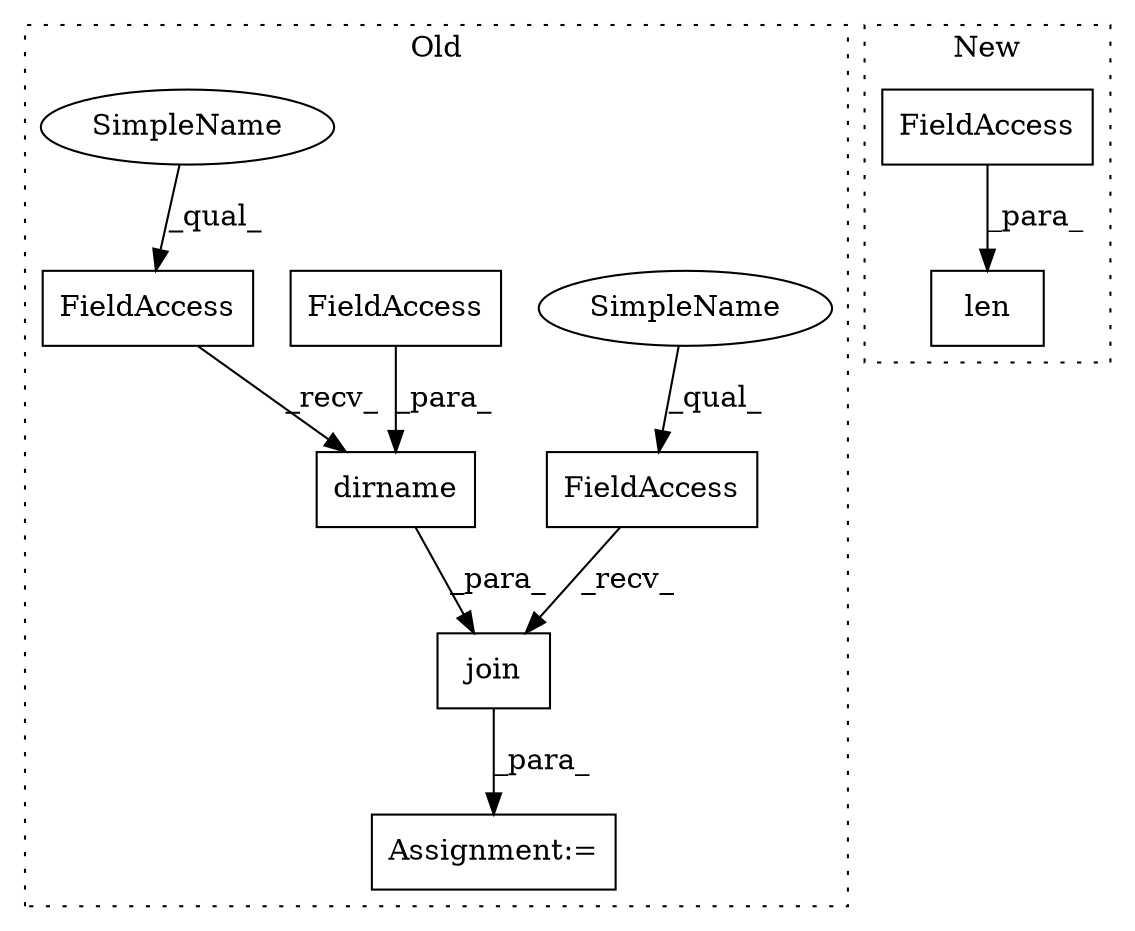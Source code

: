 digraph G {
subgraph cluster0 {
1 [label="dirname" a="32" s="737,753" l="8,1" shape="box"];
3 [label="FieldAccess" a="22" s="745" l="8" shape="box"];
4 [label="join" a="32" s="724,781" l="5,1" shape="box"];
5 [label="FieldAccess" a="22" s="716" l="7" shape="box"];
6 [label="Assignment:=" a="7" s="715" l="1" shape="box"];
7 [label="FieldAccess" a="22" s="729" l="7" shape="box"];
9 [label="SimpleName" a="42" s="716" l="2" shape="ellipse"];
10 [label="SimpleName" a="42" s="729" l="2" shape="ellipse"];
label = "Old";
style="dotted";
}
subgraph cluster1 {
2 [label="len" a="32" s="1241,1256" l="4,1" shape="box"];
8 [label="FieldAccess" a="22" s="1245" l="11" shape="box"];
label = "New";
style="dotted";
}
1 -> 4 [label="_para_"];
3 -> 1 [label="_para_"];
4 -> 6 [label="_para_"];
5 -> 4 [label="_recv_"];
7 -> 1 [label="_recv_"];
8 -> 2 [label="_para_"];
9 -> 5 [label="_qual_"];
10 -> 7 [label="_qual_"];
}